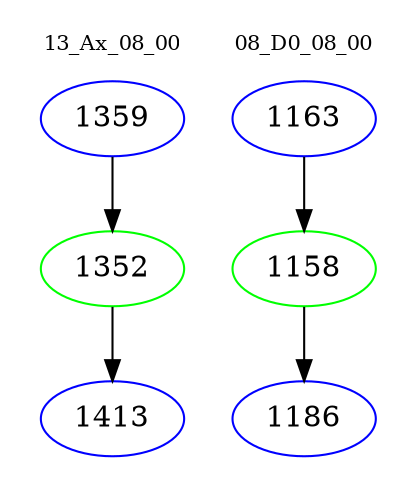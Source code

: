 digraph{
subgraph cluster_0 {
color = white
label = "13_Ax_08_00";
fontsize=10;
T0_1359 [label="1359", color="blue"]
T0_1359 -> T0_1352 [color="black"]
T0_1352 [label="1352", color="green"]
T0_1352 -> T0_1413 [color="black"]
T0_1413 [label="1413", color="blue"]
}
subgraph cluster_1 {
color = white
label = "08_D0_08_00";
fontsize=10;
T1_1163 [label="1163", color="blue"]
T1_1163 -> T1_1158 [color="black"]
T1_1158 [label="1158", color="green"]
T1_1158 -> T1_1186 [color="black"]
T1_1186 [label="1186", color="blue"]
}
}
